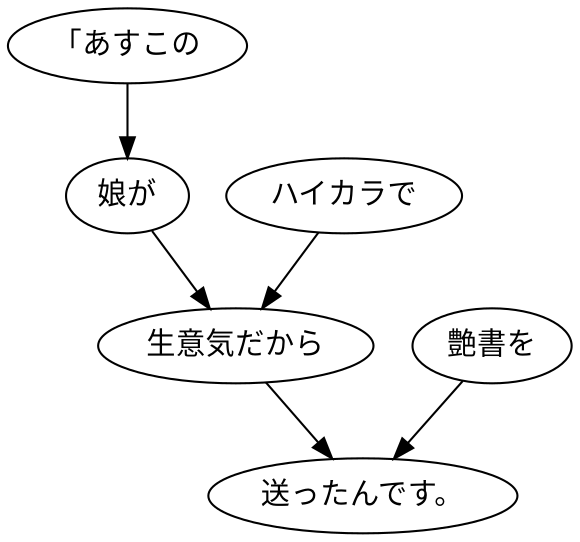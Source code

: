 digraph graph7304 {
	node0 [label="「あすこの"];
	node1 [label="娘が"];
	node2 [label="ハイカラで"];
	node3 [label="生意気だから"];
	node4 [label="艶書を"];
	node5 [label="送ったんです。"];
	node0 -> node1;
	node1 -> node3;
	node2 -> node3;
	node3 -> node5;
	node4 -> node5;
}
